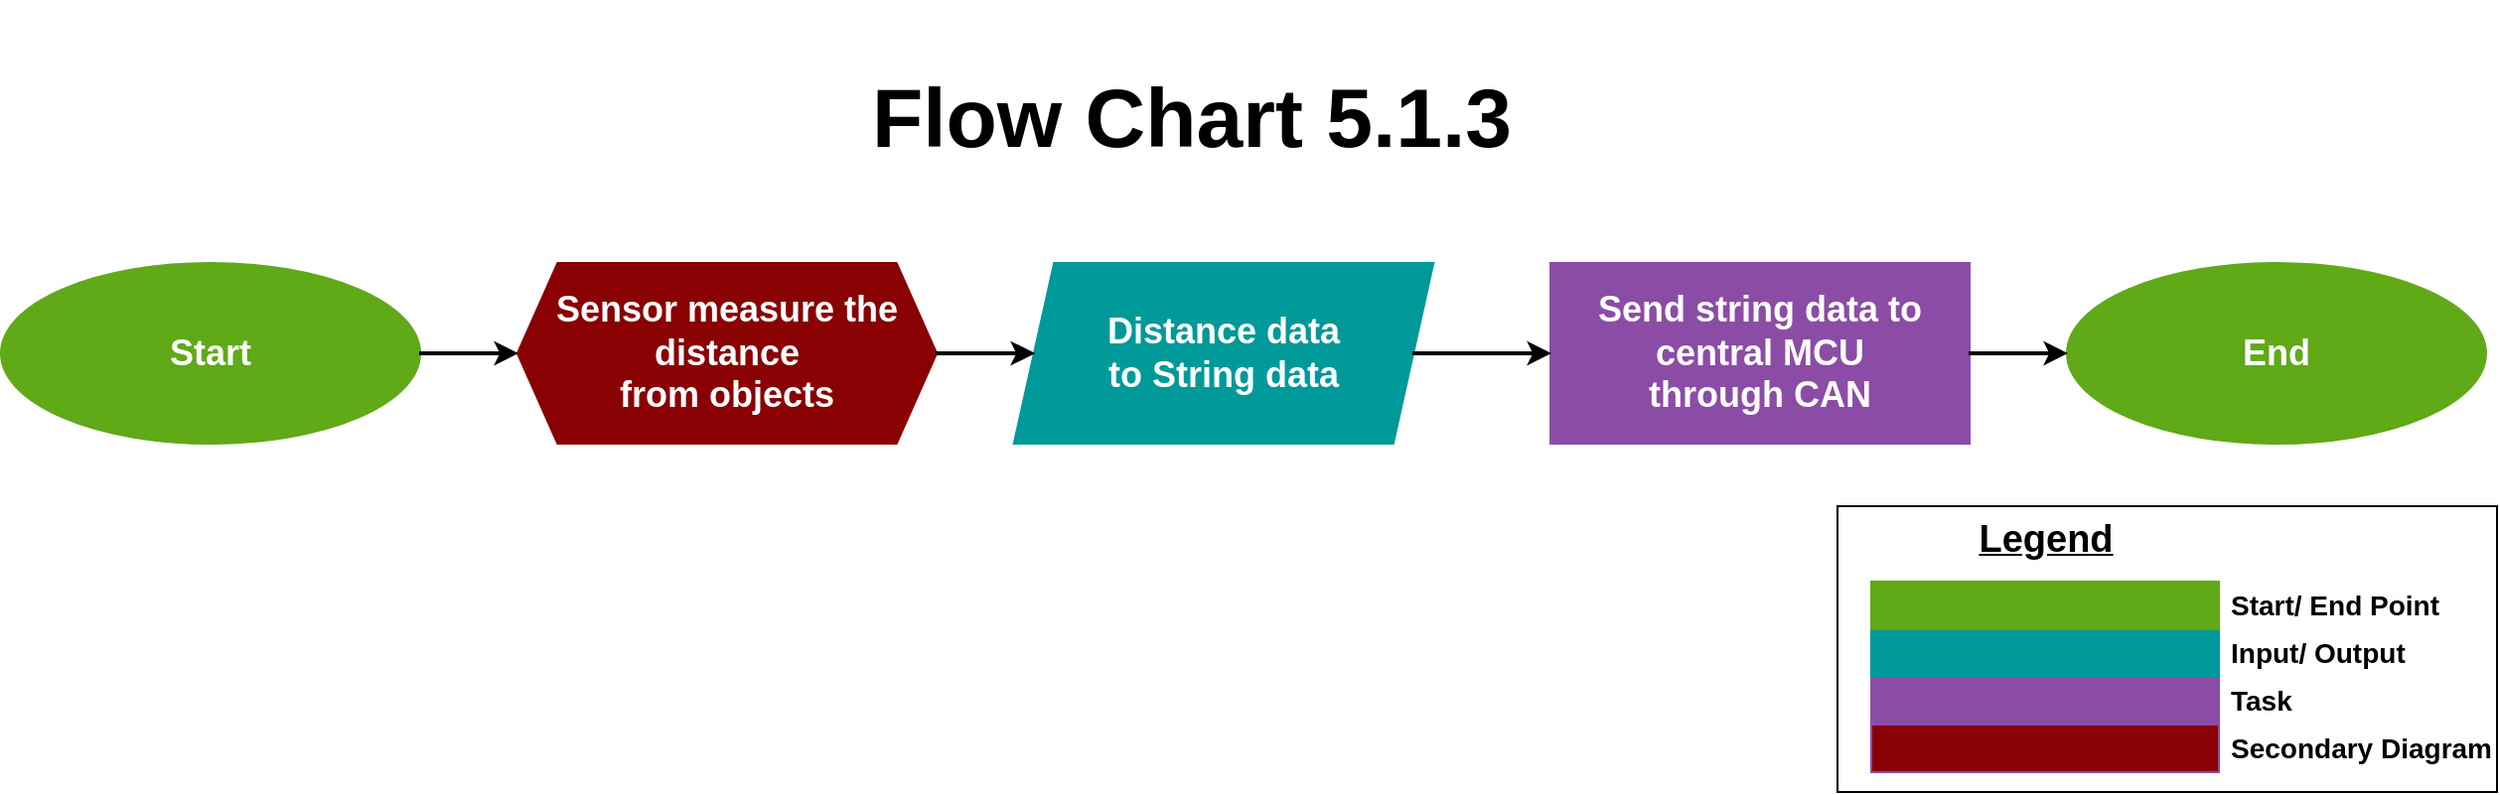 <mxfile version="24.4.13" type="device">
  <diagram id="tpV81O9h_MKFU0ULNxRY" name="Trang-1">
    <mxGraphModel dx="1834" dy="1184" grid="0" gridSize="10" guides="1" tooltips="1" connect="1" arrows="1" fold="1" page="0" pageScale="1" pageWidth="827" pageHeight="1169" math="0" shadow="0">
      <root>
        <mxCell id="0" />
        <mxCell id="1" parent="0" />
        <mxCell id="7AdhDxd1I7gbnPzGOzrh-1" value="Flow Chart 5.1.3" style="text;html=1;align=center;verticalAlign=middle;whiteSpace=wrap;rounded=0;fontSize=42;fontStyle=1" vertex="1" parent="1">
          <mxGeometry x="364" y="-209" width="360" height="120" as="geometry" />
        </mxCell>
        <mxCell id="7AdhDxd1I7gbnPzGOzrh-2" value="Start" style="ellipse;whiteSpace=wrap;html=1;fontStyle=1;fontSize=18;strokeWidth=2;fillColor=#60A917;strokeColor=#60A917;fontColor=#FFFFFF;" vertex="1" parent="1">
          <mxGeometry x="-55" y="-76" width="210" height="90" as="geometry" />
        </mxCell>
        <mxCell id="7AdhDxd1I7gbnPzGOzrh-3" value="Send string data to central MCU&lt;div&gt;through CAN&lt;/div&gt;" style="rounded=0;whiteSpace=wrap;html=1;fontStyle=1;fontSize=18;strokeWidth=2;fillColor=#8B4CA6;strokeColor=#8B4CA6;fontColor=#FFFFFF;" vertex="1" parent="1">
          <mxGeometry x="725" y="-76" width="210" height="90" as="geometry" />
        </mxCell>
        <mxCell id="7AdhDxd1I7gbnPzGOzrh-4" value="End" style="ellipse;whiteSpace=wrap;html=1;fontStyle=1;fontSize=18;strokeWidth=2;fillColor=#60A917;strokeColor=#60A917;fontColor=#FFFFFF;" vertex="1" parent="1">
          <mxGeometry x="985" y="-76" width="210" height="90" as="geometry" />
        </mxCell>
        <mxCell id="7AdhDxd1I7gbnPzGOzrh-5" value="Distance data&lt;div style=&quot;font-size: 18px;&quot;&gt;to String data&lt;/div&gt;" style="shape=parallelogram;perimeter=parallelogramPerimeter;whiteSpace=wrap;html=1;fixedSize=1;strokeWidth=2;fontStyle=1;fontSize=18;fillColor=#009999;strokeColor=#009999;fontColor=#FFFFFF;" vertex="1" parent="1">
          <mxGeometry x="455" y="-76" width="210" height="90" as="geometry" />
        </mxCell>
        <mxCell id="7AdhDxd1I7gbnPzGOzrh-6" value="" style="edgeStyle=orthogonalEdgeStyle;rounded=0;orthogonalLoop=1;jettySize=auto;html=1;" edge="1" parent="1" source="7AdhDxd1I7gbnPzGOzrh-7" target="7AdhDxd1I7gbnPzGOzrh-5">
          <mxGeometry relative="1" as="geometry" />
        </mxCell>
        <mxCell id="7AdhDxd1I7gbnPzGOzrh-7" value="&lt;span style=&quot;font-size: 18px; font-weight: 700;&quot;&gt;Sensor measure the distance&lt;/span&gt;&lt;div style=&quot;font-size: 18px; font-weight: 700;&quot;&gt;from objects&lt;/div&gt;" style="shape=hexagon;perimeter=hexagonPerimeter2;whiteSpace=wrap;html=1;fixedSize=1;strokeWidth=2;fillColor=#890103;fontColor=#FFFFFF;strokeColor=#890103;" vertex="1" parent="1">
          <mxGeometry x="205" y="-76" width="210" height="90" as="geometry" />
        </mxCell>
        <mxCell id="7AdhDxd1I7gbnPzGOzrh-8" value="" style="endArrow=classic;html=1;rounded=0;entryX=0;entryY=0.5;entryDx=0;entryDy=0;exitX=1;exitY=0.5;exitDx=0;exitDy=0;strokeWidth=2;" edge="1" parent="1" source="7AdhDxd1I7gbnPzGOzrh-5" target="7AdhDxd1I7gbnPzGOzrh-3">
          <mxGeometry width="50" height="50" relative="1" as="geometry">
            <mxPoint x="649" y="73" as="sourcePoint" />
            <mxPoint x="699" y="23" as="targetPoint" />
          </mxGeometry>
        </mxCell>
        <mxCell id="7AdhDxd1I7gbnPzGOzrh-9" value="" style="endArrow=classic;html=1;rounded=0;entryX=0;entryY=0.5;entryDx=0;entryDy=0;exitX=1;exitY=0.5;exitDx=0;exitDy=0;strokeWidth=2;" edge="1" parent="1" source="7AdhDxd1I7gbnPzGOzrh-2" target="7AdhDxd1I7gbnPzGOzrh-7">
          <mxGeometry width="50" height="50" relative="1" as="geometry">
            <mxPoint x="159" y="55" as="sourcePoint" />
            <mxPoint x="176" y="-3" as="targetPoint" />
          </mxGeometry>
        </mxCell>
        <mxCell id="7AdhDxd1I7gbnPzGOzrh-10" value="" style="endArrow=classic;html=1;rounded=0;entryX=0;entryY=0.5;entryDx=0;entryDy=0;exitX=1;exitY=0.5;exitDx=0;exitDy=0;strokeWidth=2;" edge="1" parent="1" source="7AdhDxd1I7gbnPzGOzrh-7" target="7AdhDxd1I7gbnPzGOzrh-5">
          <mxGeometry width="50" height="50" relative="1" as="geometry">
            <mxPoint x="392" y="64" as="sourcePoint" />
            <mxPoint x="442" y="14" as="targetPoint" />
          </mxGeometry>
        </mxCell>
        <mxCell id="7AdhDxd1I7gbnPzGOzrh-11" value="" style="endArrow=classic;html=1;rounded=0;entryX=0;entryY=0.5;entryDx=0;entryDy=0;exitX=1;exitY=0.5;exitDx=0;exitDy=0;strokeWidth=2;" edge="1" parent="1" source="7AdhDxd1I7gbnPzGOzrh-3" target="7AdhDxd1I7gbnPzGOzrh-4">
          <mxGeometry width="50" height="50" relative="1" as="geometry">
            <mxPoint x="745" y="90" as="sourcePoint" />
            <mxPoint x="795" y="40" as="targetPoint" />
          </mxGeometry>
        </mxCell>
        <mxCell id="7AdhDxd1I7gbnPzGOzrh-12" value="" style="group" vertex="1" connectable="0" parent="1">
          <mxGeometry x="869" y="46" width="332" height="144" as="geometry" />
        </mxCell>
        <mxCell id="7AdhDxd1I7gbnPzGOzrh-13" value="" style="rounded=0;whiteSpace=wrap;html=1;" vertex="1" parent="7AdhDxd1I7gbnPzGOzrh-12">
          <mxGeometry width="332" height="144" as="geometry" />
        </mxCell>
        <mxCell id="7AdhDxd1I7gbnPzGOzrh-14" value="" style="rounded=0;whiteSpace=wrap;html=1;fillColor=#8B4CA6;strokeColor=#8B4CA6;" vertex="1" parent="7AdhDxd1I7gbnPzGOzrh-12">
          <mxGeometry x="17" y="86" width="175" height="24" as="geometry" />
        </mxCell>
        <mxCell id="7AdhDxd1I7gbnPzGOzrh-15" value="" style="rounded=0;whiteSpace=wrap;html=1;fillColor=#009999;strokeColor=#009999;" vertex="1" parent="7AdhDxd1I7gbnPzGOzrh-12">
          <mxGeometry x="17" y="62" width="175" height="24" as="geometry" />
        </mxCell>
        <mxCell id="7AdhDxd1I7gbnPzGOzrh-16" value="" style="rounded=0;whiteSpace=wrap;html=1;fillColor=#60A917;strokeColor=#60A917;" vertex="1" parent="7AdhDxd1I7gbnPzGOzrh-12">
          <mxGeometry x="17" y="38" width="175" height="24" as="geometry" />
        </mxCell>
        <mxCell id="7AdhDxd1I7gbnPzGOzrh-17" value="Legend" style="text;html=1;align=center;verticalAlign=middle;whiteSpace=wrap;rounded=0;fontStyle=5;fontSize=19;" vertex="1" parent="7AdhDxd1I7gbnPzGOzrh-12">
          <mxGeometry x="74.5" y="2" width="60" height="30" as="geometry" />
        </mxCell>
        <mxCell id="7AdhDxd1I7gbnPzGOzrh-18" value="Start/ End Point" style="text;html=1;align=left;verticalAlign=middle;whiteSpace=wrap;rounded=0;fontStyle=1;fontSize=14;" vertex="1" parent="7AdhDxd1I7gbnPzGOzrh-12">
          <mxGeometry x="196" y="35" width="109" height="30" as="geometry" />
        </mxCell>
        <mxCell id="7AdhDxd1I7gbnPzGOzrh-19" value="Input/ Output" style="text;html=1;align=left;verticalAlign=middle;whiteSpace=wrap;rounded=0;fontStyle=1;fontSize=14;" vertex="1" parent="7AdhDxd1I7gbnPzGOzrh-12">
          <mxGeometry x="196" y="59" width="94" height="30" as="geometry" />
        </mxCell>
        <mxCell id="7AdhDxd1I7gbnPzGOzrh-20" value="Task" style="text;html=1;align=left;verticalAlign=middle;whiteSpace=wrap;rounded=0;fontStyle=1;fontSize=14;" vertex="1" parent="7AdhDxd1I7gbnPzGOzrh-12">
          <mxGeometry x="196" y="83" width="81" height="30" as="geometry" />
        </mxCell>
        <mxCell id="7AdhDxd1I7gbnPzGOzrh-21" value="" style="rounded=0;whiteSpace=wrap;html=1;fillColor=#890103;strokeColor=#8B4CA6;" vertex="1" parent="7AdhDxd1I7gbnPzGOzrh-12">
          <mxGeometry x="17" y="110" width="175" height="24" as="geometry" />
        </mxCell>
        <mxCell id="7AdhDxd1I7gbnPzGOzrh-22" value="Secondary Diagram" style="text;html=1;align=left;verticalAlign=middle;whiteSpace=wrap;rounded=0;fontStyle=1;fontSize=14;" vertex="1" parent="7AdhDxd1I7gbnPzGOzrh-12">
          <mxGeometry x="196" y="107" width="136" height="30" as="geometry" />
        </mxCell>
      </root>
    </mxGraphModel>
  </diagram>
</mxfile>
